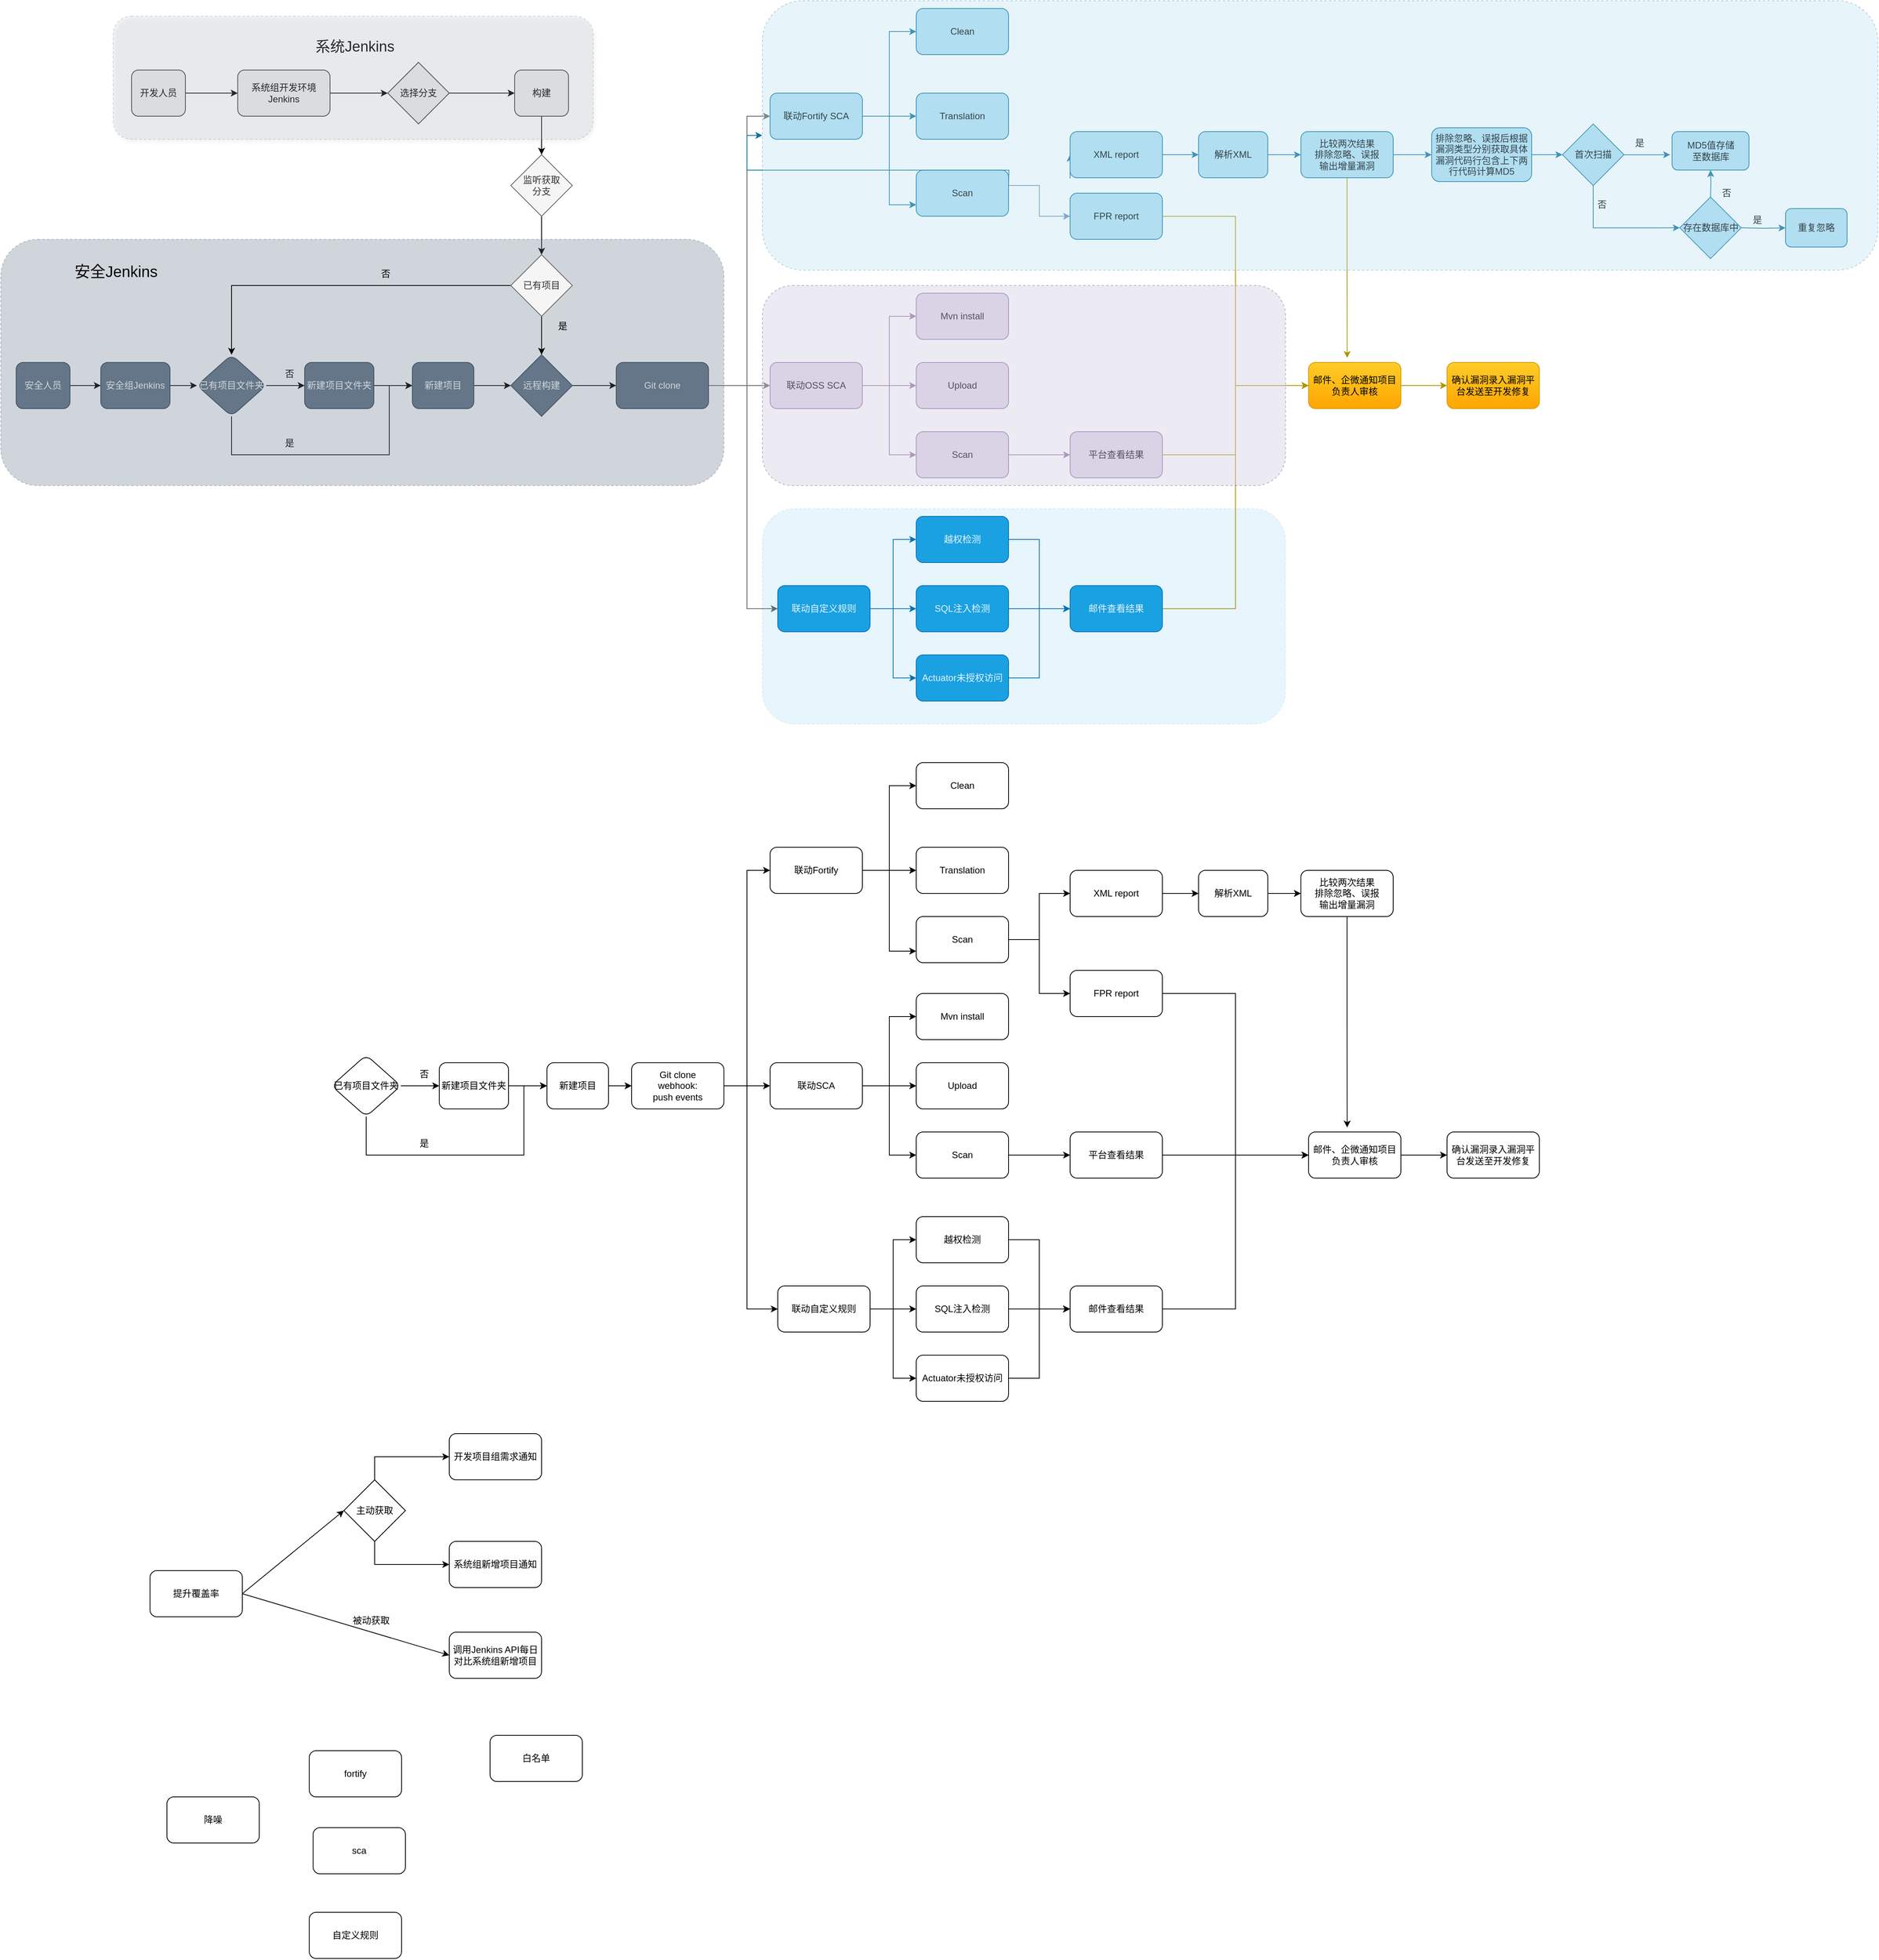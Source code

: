 <mxfile version="22.1.16" type="github">
  <diagram name="第 1 页" id="it9TJO6Uga_pfBJdDB2V">
    <mxGraphModel dx="2629" dy="1999" grid="1" gridSize="10" guides="1" tooltips="1" connect="1" arrows="1" fold="1" page="1" pageScale="1" pageWidth="827" pageHeight="1169" background="none" math="0" shadow="0">
      <root>
        <mxCell id="0" />
        <mxCell id="1" parent="0" />
        <mxCell id="ZVxdiT1ZG7eHf5slKZ1F-64" value="" style="edgeStyle=orthogonalEdgeStyle;rounded=0;orthogonalLoop=1;jettySize=auto;html=1;" parent="1" source="ZVxdiT1ZG7eHf5slKZ1F-1" target="ZVxdiT1ZG7eHf5slKZ1F-63" edge="1">
          <mxGeometry relative="1" as="geometry" />
        </mxCell>
        <mxCell id="ZVxdiT1ZG7eHf5slKZ1F-1" value="新建项目文件夹" style="rounded=1;whiteSpace=wrap;html=1;fillColor=#647687;strokeColor=#314354;fontColor=#ffffff;" parent="1" vertex="1">
          <mxGeometry x="-425" y="340" width="90" height="60" as="geometry" />
        </mxCell>
        <mxCell id="ZVxdiT1ZG7eHf5slKZ1F-41" value="" style="edgeStyle=orthogonalEdgeStyle;rounded=0;orthogonalLoop=1;jettySize=auto;html=1;fillColor=#b1ddf0;strokeColor=#10739e;" parent="1" source="ZVxdiT1ZG7eHf5slKZ1F-2" target="ZVxdiT1ZG7eHf5slKZ1F-14" edge="1">
          <mxGeometry relative="1" as="geometry" />
        </mxCell>
        <mxCell id="ZVxdiT1ZG7eHf5slKZ1F-42" style="edgeStyle=orthogonalEdgeStyle;rounded=0;orthogonalLoop=1;jettySize=auto;html=1;entryX=0;entryY=0.5;entryDx=0;entryDy=0;fillColor=#b1ddf0;strokeColor=#10739e;" parent="1" source="ZVxdiT1ZG7eHf5slKZ1F-2" target="ZVxdiT1ZG7eHf5slKZ1F-13" edge="1">
          <mxGeometry relative="1" as="geometry" />
        </mxCell>
        <mxCell id="ZVxdiT1ZG7eHf5slKZ1F-43" style="edgeStyle=orthogonalEdgeStyle;rounded=0;orthogonalLoop=1;jettySize=auto;html=1;entryX=0;entryY=0.75;entryDx=0;entryDy=0;fillColor=#b1ddf0;strokeColor=#10739e;" parent="1" source="ZVxdiT1ZG7eHf5slKZ1F-2" target="ZVxdiT1ZG7eHf5slKZ1F-15" edge="1">
          <mxGeometry relative="1" as="geometry" />
        </mxCell>
        <mxCell id="ZVxdiT1ZG7eHf5slKZ1F-2" value="联动Fortify SCA" style="whiteSpace=wrap;html=1;rounded=1;fillColor=#b1ddf0;strokeColor=#10739e;" parent="1" vertex="1">
          <mxGeometry x="180" y="-10.0" width="120" height="60" as="geometry" />
        </mxCell>
        <mxCell id="ZVxdiT1ZG7eHf5slKZ1F-38" value="" style="edgeStyle=orthogonalEdgeStyle;rounded=0;orthogonalLoop=1;jettySize=auto;html=1;fillColor=#e1d5e7;strokeColor=#9673a6;" parent="1" source="ZVxdiT1ZG7eHf5slKZ1F-4" target="ZVxdiT1ZG7eHf5slKZ1F-17" edge="1">
          <mxGeometry relative="1" as="geometry" />
        </mxCell>
        <mxCell id="ZVxdiT1ZG7eHf5slKZ1F-44" style="edgeStyle=orthogonalEdgeStyle;rounded=0;orthogonalLoop=1;jettySize=auto;html=1;entryX=0;entryY=0.5;entryDx=0;entryDy=0;fillColor=#e1d5e7;strokeColor=#9673a6;" parent="1" source="ZVxdiT1ZG7eHf5slKZ1F-4" target="ZVxdiT1ZG7eHf5slKZ1F-18" edge="1">
          <mxGeometry relative="1" as="geometry" />
        </mxCell>
        <mxCell id="ZVxdiT1ZG7eHf5slKZ1F-45" style="edgeStyle=orthogonalEdgeStyle;rounded=0;orthogonalLoop=1;jettySize=auto;html=1;entryX=0;entryY=0.5;entryDx=0;entryDy=0;fillColor=#e1d5e7;strokeColor=#9673a6;" parent="1" source="ZVxdiT1ZG7eHf5slKZ1F-4" target="ZVxdiT1ZG7eHf5slKZ1F-25" edge="1">
          <mxGeometry relative="1" as="geometry" />
        </mxCell>
        <mxCell id="ZVxdiT1ZG7eHf5slKZ1F-4" value="联动OSS SCA" style="whiteSpace=wrap;html=1;rounded=1;fillColor=#e1d5e7;strokeColor=#9673a6;" parent="1" vertex="1">
          <mxGeometry x="180" y="340" width="120" height="60" as="geometry" />
        </mxCell>
        <mxCell id="ZVxdiT1ZG7eHf5slKZ1F-47" value="" style="edgeStyle=orthogonalEdgeStyle;rounded=0;orthogonalLoop=1;jettySize=auto;html=1;fillColor=#1ba1e2;strokeColor=#006EAF;" parent="1" source="ZVxdiT1ZG7eHf5slKZ1F-8" target="ZVxdiT1ZG7eHf5slKZ1F-29" edge="1">
          <mxGeometry relative="1" as="geometry" />
        </mxCell>
        <mxCell id="ZVxdiT1ZG7eHf5slKZ1F-49" style="edgeStyle=orthogonalEdgeStyle;rounded=0;orthogonalLoop=1;jettySize=auto;html=1;entryX=0;entryY=0.5;entryDx=0;entryDy=0;fillColor=#1ba1e2;strokeColor=#006EAF;" parent="1" source="ZVxdiT1ZG7eHf5slKZ1F-8" target="ZVxdiT1ZG7eHf5slKZ1F-28" edge="1">
          <mxGeometry relative="1" as="geometry" />
        </mxCell>
        <mxCell id="ZVxdiT1ZG7eHf5slKZ1F-50" style="edgeStyle=orthogonalEdgeStyle;rounded=0;orthogonalLoop=1;jettySize=auto;html=1;entryX=0;entryY=0.5;entryDx=0;entryDy=0;fillColor=#1ba1e2;strokeColor=#006EAF;" parent="1" source="ZVxdiT1ZG7eHf5slKZ1F-8" target="ZVxdiT1ZG7eHf5slKZ1F-30" edge="1">
          <mxGeometry relative="1" as="geometry" />
        </mxCell>
        <mxCell id="ZVxdiT1ZG7eHf5slKZ1F-8" value="联动自定义规则" style="whiteSpace=wrap;html=1;rounded=1;fillColor=#1ba1e2;strokeColor=#006EAF;fontColor=#ffffff;" parent="1" vertex="1">
          <mxGeometry x="190" y="630" width="120" height="60" as="geometry" />
        </mxCell>
        <mxCell id="ZVxdiT1ZG7eHf5slKZ1F-12" value="" style="edgeStyle=orthogonalEdgeStyle;rounded=0;orthogonalLoop=1;jettySize=auto;html=1;fillColor=#e3c800;strokeColor=#B09500;" parent="1" source="ZVxdiT1ZG7eHf5slKZ1F-10" target="ZVxdiT1ZG7eHf5slKZ1F-11" edge="1">
          <mxGeometry relative="1" as="geometry" />
        </mxCell>
        <mxCell id="ZVxdiT1ZG7eHf5slKZ1F-10" value="邮件、企微通知项目负责人审核" style="rounded=1;whiteSpace=wrap;html=1;fillColor=#ffcd28;strokeColor=#d79b00;gradientColor=#ffa500;" parent="1" vertex="1">
          <mxGeometry x="880" y="340" width="120" height="60" as="geometry" />
        </mxCell>
        <mxCell id="ZVxdiT1ZG7eHf5slKZ1F-11" value="确认漏洞录入漏洞平台发送至开发修复" style="whiteSpace=wrap;html=1;rounded=1;fillColor=#ffcd28;strokeColor=#d79b00;gradientColor=#ffa500;" parent="1" vertex="1">
          <mxGeometry x="1060" y="340" width="120" height="60" as="geometry" />
        </mxCell>
        <mxCell id="ZVxdiT1ZG7eHf5slKZ1F-13" value="Clean" style="rounded=1;whiteSpace=wrap;html=1;fillColor=#b1ddf0;strokeColor=#10739e;" parent="1" vertex="1">
          <mxGeometry x="370" y="-120" width="120" height="60" as="geometry" />
        </mxCell>
        <mxCell id="ZVxdiT1ZG7eHf5slKZ1F-14" value="Translation" style="rounded=1;whiteSpace=wrap;html=1;fillColor=#b1ddf0;strokeColor=#10739e;" parent="1" vertex="1">
          <mxGeometry x="370" y="-10.0" width="120" height="60" as="geometry" />
        </mxCell>
        <mxCell id="ZVxdiT1ZG7eHf5slKZ1F-23" style="edgeStyle=orthogonalEdgeStyle;rounded=0;orthogonalLoop=1;jettySize=auto;html=1;entryX=0;entryY=0.5;entryDx=0;entryDy=0;fillColor=#b1ddf0;strokeColor=#10739e;" parent="1" source="ft3CC20hgZHll0JTD6S5-53" target="ZVxdiT1ZG7eHf5slKZ1F-22" edge="1">
          <mxGeometry relative="1" as="geometry">
            <mxPoint x="490" y="110.059" as="sourcePoint" />
            <Array as="points">
              <mxPoint x="530" y="111.06" />
              <mxPoint x="530" y="70.06" />
            </Array>
          </mxGeometry>
        </mxCell>
        <mxCell id="ft3CC20hgZHll0JTD6S5-51" style="edgeStyle=orthogonalEdgeStyle;rounded=0;orthogonalLoop=1;jettySize=auto;html=1;fillColor=#dae8fc;strokeColor=#6c8ebf;" parent="1" source="ZVxdiT1ZG7eHf5slKZ1F-15" target="ZVxdiT1ZG7eHf5slKZ1F-19" edge="1">
          <mxGeometry relative="1" as="geometry">
            <Array as="points">
              <mxPoint x="530" y="110.06" />
              <mxPoint x="530" y="150.06" />
            </Array>
          </mxGeometry>
        </mxCell>
        <mxCell id="ZVxdiT1ZG7eHf5slKZ1F-15" value="Scan" style="rounded=1;whiteSpace=wrap;html=1;fillColor=#b1ddf0;strokeColor=#10739e;" parent="1" vertex="1">
          <mxGeometry x="370" y="90.06" width="120" height="60" as="geometry" />
        </mxCell>
        <mxCell id="ZVxdiT1ZG7eHf5slKZ1F-17" value="Upload" style="rounded=1;whiteSpace=wrap;html=1;fillColor=#e1d5e7;strokeColor=#9673a6;" parent="1" vertex="1">
          <mxGeometry x="370" y="340" width="120" height="60" as="geometry" />
        </mxCell>
        <mxCell id="ZVxdiT1ZG7eHf5slKZ1F-18" value="Mvn install" style="rounded=1;whiteSpace=wrap;html=1;fillColor=#e1d5e7;strokeColor=#9673a6;" parent="1" vertex="1">
          <mxGeometry x="370" y="250" width="120" height="60" as="geometry" />
        </mxCell>
        <mxCell id="ZVxdiT1ZG7eHf5slKZ1F-54" style="edgeStyle=orthogonalEdgeStyle;rounded=0;orthogonalLoop=1;jettySize=auto;html=1;entryX=0;entryY=0.5;entryDx=0;entryDy=0;fillColor=#e3c800;strokeColor=#B09500;" parent="1" source="ZVxdiT1ZG7eHf5slKZ1F-19" target="ZVxdiT1ZG7eHf5slKZ1F-10" edge="1">
          <mxGeometry relative="1" as="geometry" />
        </mxCell>
        <mxCell id="ZVxdiT1ZG7eHf5slKZ1F-19" value="FPR report" style="rounded=1;whiteSpace=wrap;html=1;fillColor=#b1ddf0;strokeColor=#10739e;" parent="1" vertex="1">
          <mxGeometry x="570" y="120.06" width="120" height="60" as="geometry" />
        </mxCell>
        <mxCell id="ZVxdiT1ZG7eHf5slKZ1F-71" value="" style="edgeStyle=orthogonalEdgeStyle;rounded=0;orthogonalLoop=1;jettySize=auto;html=1;fillColor=#b1ddf0;strokeColor=#10739e;" parent="1" source="ZVxdiT1ZG7eHf5slKZ1F-22" target="ZVxdiT1ZG7eHf5slKZ1F-69" edge="1">
          <mxGeometry relative="1" as="geometry" />
        </mxCell>
        <mxCell id="ZVxdiT1ZG7eHf5slKZ1F-22" value="XML report" style="rounded=1;whiteSpace=wrap;html=1;fillColor=#b1ddf0;strokeColor=#10739e;" parent="1" vertex="1">
          <mxGeometry x="570" y="40.06" width="120" height="60" as="geometry" />
        </mxCell>
        <mxCell id="ZVxdiT1ZG7eHf5slKZ1F-37" value="" style="edgeStyle=orthogonalEdgeStyle;rounded=0;orthogonalLoop=1;jettySize=auto;html=1;fillColor=#f5f5f5;gradientColor=#b3b3b3;strokeColor=#666666;" parent="1" source="ZVxdiT1ZG7eHf5slKZ1F-24" target="ZVxdiT1ZG7eHf5slKZ1F-4" edge="1">
          <mxGeometry relative="1" as="geometry" />
        </mxCell>
        <mxCell id="ZVxdiT1ZG7eHf5slKZ1F-39" style="edgeStyle=orthogonalEdgeStyle;rounded=0;orthogonalLoop=1;jettySize=auto;html=1;entryX=0;entryY=0.5;entryDx=0;entryDy=0;fillColor=#f5f5f5;gradientColor=#b3b3b3;strokeColor=#666666;" parent="1" source="ZVxdiT1ZG7eHf5slKZ1F-24" target="ZVxdiT1ZG7eHf5slKZ1F-2" edge="1">
          <mxGeometry relative="1" as="geometry">
            <Array as="points">
              <mxPoint x="150" y="370" />
              <mxPoint x="150" y="20" />
            </Array>
          </mxGeometry>
        </mxCell>
        <mxCell id="ZVxdiT1ZG7eHf5slKZ1F-48" style="edgeStyle=orthogonalEdgeStyle;rounded=0;orthogonalLoop=1;jettySize=auto;html=1;entryX=0;entryY=0.5;entryDx=0;entryDy=0;fillColor=#f5f5f5;gradientColor=#b3b3b3;strokeColor=#666666;" parent="1" source="ZVxdiT1ZG7eHf5slKZ1F-24" target="ZVxdiT1ZG7eHf5slKZ1F-8" edge="1">
          <mxGeometry relative="1" as="geometry">
            <Array as="points">
              <mxPoint x="150" y="370" />
              <mxPoint x="150" y="660" />
            </Array>
          </mxGeometry>
        </mxCell>
        <mxCell id="ZVxdiT1ZG7eHf5slKZ1F-24" value="Git clone" style="rounded=1;whiteSpace=wrap;html=1;fillColor=#647687;strokeColor=#314354;fontColor=#ffffff;" parent="1" vertex="1">
          <mxGeometry x="-20" y="340" width="120" height="60" as="geometry" />
        </mxCell>
        <mxCell id="ZVxdiT1ZG7eHf5slKZ1F-27" value="" style="edgeStyle=orthogonalEdgeStyle;rounded=0;orthogonalLoop=1;jettySize=auto;html=1;fillColor=#e1d5e7;strokeColor=#9673a6;" parent="1" source="ZVxdiT1ZG7eHf5slKZ1F-25" target="ZVxdiT1ZG7eHf5slKZ1F-26" edge="1">
          <mxGeometry relative="1" as="geometry" />
        </mxCell>
        <mxCell id="ZVxdiT1ZG7eHf5slKZ1F-25" value="Scan" style="rounded=1;whiteSpace=wrap;html=1;fillColor=#e1d5e7;strokeColor=#9673a6;" parent="1" vertex="1">
          <mxGeometry x="370" y="430" width="120" height="60" as="geometry" />
        </mxCell>
        <mxCell id="ZVxdiT1ZG7eHf5slKZ1F-52" style="edgeStyle=orthogonalEdgeStyle;rounded=0;orthogonalLoop=1;jettySize=auto;html=1;entryX=0;entryY=0.5;entryDx=0;entryDy=0;fillColor=#e3c800;strokeColor=#B09500;" parent="1" source="ZVxdiT1ZG7eHf5slKZ1F-26" target="ZVxdiT1ZG7eHf5slKZ1F-10" edge="1">
          <mxGeometry relative="1" as="geometry">
            <mxPoint x="810" y="460" as="targetPoint" />
          </mxGeometry>
        </mxCell>
        <mxCell id="ZVxdiT1ZG7eHf5slKZ1F-26" value="平台查看结果" style="whiteSpace=wrap;html=1;rounded=1;fillColor=#e1d5e7;strokeColor=#9673a6;" parent="1" vertex="1">
          <mxGeometry x="570" y="430" width="120" height="60" as="geometry" />
        </mxCell>
        <mxCell id="ZVxdiT1ZG7eHf5slKZ1F-35" style="edgeStyle=orthogonalEdgeStyle;rounded=0;orthogonalLoop=1;jettySize=auto;html=1;entryX=0;entryY=0.5;entryDx=0;entryDy=0;fillColor=#1ba1e2;strokeColor=#006EAF;" parent="1" source="ZVxdiT1ZG7eHf5slKZ1F-28" target="ZVxdiT1ZG7eHf5slKZ1F-31" edge="1">
          <mxGeometry relative="1" as="geometry" />
        </mxCell>
        <mxCell id="ZVxdiT1ZG7eHf5slKZ1F-28" value="越权检测" style="rounded=1;whiteSpace=wrap;html=1;fillColor=#1ba1e2;strokeColor=#006EAF;fontColor=#ffffff;" parent="1" vertex="1">
          <mxGeometry x="370" y="540" width="120" height="60" as="geometry" />
        </mxCell>
        <mxCell id="ZVxdiT1ZG7eHf5slKZ1F-33" value="" style="edgeStyle=orthogonalEdgeStyle;rounded=0;orthogonalLoop=1;jettySize=auto;html=1;fillColor=#1ba1e2;strokeColor=#006EAF;" parent="1" source="ZVxdiT1ZG7eHf5slKZ1F-29" target="ZVxdiT1ZG7eHf5slKZ1F-31" edge="1">
          <mxGeometry relative="1" as="geometry" />
        </mxCell>
        <mxCell id="ZVxdiT1ZG7eHf5slKZ1F-29" value="SQL注入检测" style="rounded=1;whiteSpace=wrap;html=1;fillColor=#1ba1e2;fontColor=#ffffff;strokeColor=#006EAF;" parent="1" vertex="1">
          <mxGeometry x="370" y="630" width="120" height="60" as="geometry" />
        </mxCell>
        <mxCell id="ZVxdiT1ZG7eHf5slKZ1F-34" style="edgeStyle=orthogonalEdgeStyle;rounded=0;orthogonalLoop=1;jettySize=auto;html=1;entryX=0;entryY=0.5;entryDx=0;entryDy=0;fillColor=#1ba1e2;strokeColor=#006EAF;" parent="1" source="ZVxdiT1ZG7eHf5slKZ1F-30" target="ZVxdiT1ZG7eHf5slKZ1F-31" edge="1">
          <mxGeometry relative="1" as="geometry" />
        </mxCell>
        <mxCell id="ZVxdiT1ZG7eHf5slKZ1F-30" value="Actuator未授权访问" style="rounded=1;whiteSpace=wrap;html=1;fillColor=#1ba1e2;fontColor=#ffffff;strokeColor=#006EAF;" parent="1" vertex="1">
          <mxGeometry x="370" y="720" width="120" height="60" as="geometry" />
        </mxCell>
        <mxCell id="ZVxdiT1ZG7eHf5slKZ1F-51" style="edgeStyle=orthogonalEdgeStyle;rounded=0;orthogonalLoop=1;jettySize=auto;html=1;entryX=0;entryY=0.5;entryDx=0;entryDy=0;fillColor=#e3c800;strokeColor=#B09500;" parent="1" source="ZVxdiT1ZG7eHf5slKZ1F-31" target="ZVxdiT1ZG7eHf5slKZ1F-10" edge="1">
          <mxGeometry relative="1" as="geometry" />
        </mxCell>
        <mxCell id="ZVxdiT1ZG7eHf5slKZ1F-31" value="邮件查看结果" style="whiteSpace=wrap;html=1;rounded=1;fillColor=#1ba1e2;fontColor=#ffffff;strokeColor=#006EAF;" parent="1" vertex="1">
          <mxGeometry x="570" y="630" width="120" height="60" as="geometry" />
        </mxCell>
        <mxCell id="ZVxdiT1ZG7eHf5slKZ1F-59" value="" style="edgeStyle=orthogonalEdgeStyle;rounded=0;orthogonalLoop=1;jettySize=auto;html=1;" parent="1" source="ZVxdiT1ZG7eHf5slKZ1F-57" target="ZVxdiT1ZG7eHf5slKZ1F-1" edge="1">
          <mxGeometry relative="1" as="geometry" />
        </mxCell>
        <mxCell id="ZVxdiT1ZG7eHf5slKZ1F-68" style="edgeStyle=orthogonalEdgeStyle;rounded=0;orthogonalLoop=1;jettySize=auto;html=1;entryX=0;entryY=0.5;entryDx=0;entryDy=0;" parent="1" source="ZVxdiT1ZG7eHf5slKZ1F-57" target="ZVxdiT1ZG7eHf5slKZ1F-63" edge="1">
          <mxGeometry relative="1" as="geometry">
            <mxPoint x="-285" y="420" as="targetPoint" />
            <Array as="points">
              <mxPoint x="-520" y="460" />
              <mxPoint x="-315" y="460" />
              <mxPoint x="-315" y="370" />
            </Array>
          </mxGeometry>
        </mxCell>
        <mxCell id="ZVxdiT1ZG7eHf5slKZ1F-57" value="已有项目文件夹" style="rhombus;whiteSpace=wrap;html=1;rounded=1;fillColor=#647687;strokeColor=#314354;fontColor=#ffffff;" parent="1" vertex="1">
          <mxGeometry x="-565" y="330" width="90" height="80" as="geometry" />
        </mxCell>
        <mxCell id="ZVxdiT1ZG7eHf5slKZ1F-61" value="否" style="text;html=1;align=center;verticalAlign=middle;resizable=0;points=[];autosize=1;strokeColor=none;fillColor=none;" parent="1" vertex="1">
          <mxGeometry x="-465" y="340" width="40" height="30" as="geometry" />
        </mxCell>
        <mxCell id="ft3CC20hgZHll0JTD6S5-25" value="" style="edgeStyle=orthogonalEdgeStyle;rounded=0;orthogonalLoop=1;jettySize=auto;html=1;" parent="1" source="ZVxdiT1ZG7eHf5slKZ1F-63" target="ft3CC20hgZHll0JTD6S5-24" edge="1">
          <mxGeometry relative="1" as="geometry" />
        </mxCell>
        <mxCell id="ZVxdiT1ZG7eHf5slKZ1F-63" value="新建项目" style="whiteSpace=wrap;html=1;rounded=1;fillColor=#647687;strokeColor=#314354;fontColor=#ffffff;" parent="1" vertex="1">
          <mxGeometry x="-285" y="340" width="80" height="60" as="geometry" />
        </mxCell>
        <mxCell id="ZVxdiT1ZG7eHf5slKZ1F-67" value="是" style="text;html=1;align=center;verticalAlign=middle;resizable=0;points=[];autosize=1;strokeColor=none;fillColor=none;" parent="1" vertex="1">
          <mxGeometry x="-465" y="430" width="40" height="30" as="geometry" />
        </mxCell>
        <mxCell id="ZVxdiT1ZG7eHf5slKZ1F-72" value="" style="edgeStyle=orthogonalEdgeStyle;rounded=0;orthogonalLoop=1;jettySize=auto;html=1;fillColor=#b1ddf0;strokeColor=#10739e;" parent="1" source="ZVxdiT1ZG7eHf5slKZ1F-69" target="ZVxdiT1ZG7eHf5slKZ1F-70" edge="1">
          <mxGeometry relative="1" as="geometry" />
        </mxCell>
        <mxCell id="ZVxdiT1ZG7eHf5slKZ1F-69" value="解析XML" style="rounded=1;whiteSpace=wrap;html=1;fillColor=#b1ddf0;strokeColor=#10739e;" parent="1" vertex="1">
          <mxGeometry x="737" y="40.06" width="90" height="60" as="geometry" />
        </mxCell>
        <mxCell id="ZVxdiT1ZG7eHf5slKZ1F-73" style="edgeStyle=orthogonalEdgeStyle;rounded=0;orthogonalLoop=1;jettySize=auto;html=1;entryX=0.418;entryY=-0.097;entryDx=0;entryDy=0;entryPerimeter=0;fillColor=#e3c800;strokeColor=#B09500;" parent="1" source="ZVxdiT1ZG7eHf5slKZ1F-70" target="ZVxdiT1ZG7eHf5slKZ1F-10" edge="1">
          <mxGeometry relative="1" as="geometry" />
        </mxCell>
        <mxCell id="ft3CC20hgZHll0JTD6S5-69" value="" style="edgeStyle=orthogonalEdgeStyle;rounded=0;orthogonalLoop=1;jettySize=auto;html=1;fillColor=#b1ddf0;strokeColor=#10739e;" parent="1" source="ZVxdiT1ZG7eHf5slKZ1F-70" target="ft3CC20hgZHll0JTD6S5-50" edge="1">
          <mxGeometry relative="1" as="geometry" />
        </mxCell>
        <mxCell id="ZVxdiT1ZG7eHf5slKZ1F-70" value="比较两次结果&lt;br&gt;排除忽略、误报&lt;br&gt;输出增量漏洞" style="rounded=1;whiteSpace=wrap;html=1;fillColor=#b1ddf0;strokeColor=#10739e;" parent="1" vertex="1">
          <mxGeometry x="870" y="40.06" width="120" height="60" as="geometry" />
        </mxCell>
        <mxCell id="ZVxdiT1ZG7eHf5slKZ1F-129" value="" style="edgeStyle=orthogonalEdgeStyle;rounded=0;orthogonalLoop=1;jettySize=auto;html=1;" parent="1" source="ZVxdiT1ZG7eHf5slKZ1F-130" target="ZVxdiT1ZG7eHf5slKZ1F-178" edge="1">
          <mxGeometry relative="1" as="geometry" />
        </mxCell>
        <mxCell id="ZVxdiT1ZG7eHf5slKZ1F-130" value="新建项目文件夹" style="rounded=1;whiteSpace=wrap;html=1;" parent="1" vertex="1">
          <mxGeometry x="-250" y="1250" width="90" height="60" as="geometry" />
        </mxCell>
        <mxCell id="ZVxdiT1ZG7eHf5slKZ1F-131" value="" style="edgeStyle=orthogonalEdgeStyle;rounded=0;orthogonalLoop=1;jettySize=auto;html=1;" parent="1" source="ZVxdiT1ZG7eHf5slKZ1F-134" target="ZVxdiT1ZG7eHf5slKZ1F-147" edge="1">
          <mxGeometry relative="1" as="geometry" />
        </mxCell>
        <mxCell id="ZVxdiT1ZG7eHf5slKZ1F-132" style="edgeStyle=orthogonalEdgeStyle;rounded=0;orthogonalLoop=1;jettySize=auto;html=1;entryX=0;entryY=0.5;entryDx=0;entryDy=0;" parent="1" source="ZVxdiT1ZG7eHf5slKZ1F-134" target="ZVxdiT1ZG7eHf5slKZ1F-146" edge="1">
          <mxGeometry relative="1" as="geometry" />
        </mxCell>
        <mxCell id="ZVxdiT1ZG7eHf5slKZ1F-133" style="edgeStyle=orthogonalEdgeStyle;rounded=0;orthogonalLoop=1;jettySize=auto;html=1;entryX=0;entryY=0.75;entryDx=0;entryDy=0;" parent="1" source="ZVxdiT1ZG7eHf5slKZ1F-134" target="ZVxdiT1ZG7eHf5slKZ1F-150" edge="1">
          <mxGeometry relative="1" as="geometry" />
        </mxCell>
        <mxCell id="ZVxdiT1ZG7eHf5slKZ1F-134" value="联动Fortify" style="whiteSpace=wrap;html=1;rounded=1;" parent="1" vertex="1">
          <mxGeometry x="180" y="970" width="120" height="60" as="geometry" />
        </mxCell>
        <mxCell id="ZVxdiT1ZG7eHf5slKZ1F-135" value="" style="edgeStyle=orthogonalEdgeStyle;rounded=0;orthogonalLoop=1;jettySize=auto;html=1;" parent="1" source="ZVxdiT1ZG7eHf5slKZ1F-138" target="ZVxdiT1ZG7eHf5slKZ1F-151" edge="1">
          <mxGeometry relative="1" as="geometry" />
        </mxCell>
        <mxCell id="ZVxdiT1ZG7eHf5slKZ1F-136" style="edgeStyle=orthogonalEdgeStyle;rounded=0;orthogonalLoop=1;jettySize=auto;html=1;entryX=0;entryY=0.5;entryDx=0;entryDy=0;" parent="1" source="ZVxdiT1ZG7eHf5slKZ1F-138" target="ZVxdiT1ZG7eHf5slKZ1F-152" edge="1">
          <mxGeometry relative="1" as="geometry" />
        </mxCell>
        <mxCell id="ZVxdiT1ZG7eHf5slKZ1F-137" style="edgeStyle=orthogonalEdgeStyle;rounded=0;orthogonalLoop=1;jettySize=auto;html=1;entryX=0;entryY=0.5;entryDx=0;entryDy=0;" parent="1" source="ZVxdiT1ZG7eHf5slKZ1F-138" target="ZVxdiT1ZG7eHf5slKZ1F-162" edge="1">
          <mxGeometry relative="1" as="geometry" />
        </mxCell>
        <mxCell id="ZVxdiT1ZG7eHf5slKZ1F-138" value="联动SCA" style="whiteSpace=wrap;html=1;rounded=1;" parent="1" vertex="1">
          <mxGeometry x="180" y="1250" width="120" height="60" as="geometry" />
        </mxCell>
        <mxCell id="ZVxdiT1ZG7eHf5slKZ1F-139" value="" style="edgeStyle=orthogonalEdgeStyle;rounded=0;orthogonalLoop=1;jettySize=auto;html=1;" parent="1" source="ZVxdiT1ZG7eHf5slKZ1F-142" target="ZVxdiT1ZG7eHf5slKZ1F-168" edge="1">
          <mxGeometry relative="1" as="geometry" />
        </mxCell>
        <mxCell id="ZVxdiT1ZG7eHf5slKZ1F-140" style="edgeStyle=orthogonalEdgeStyle;rounded=0;orthogonalLoop=1;jettySize=auto;html=1;entryX=0;entryY=0.5;entryDx=0;entryDy=0;" parent="1" source="ZVxdiT1ZG7eHf5slKZ1F-142" target="ZVxdiT1ZG7eHf5slKZ1F-166" edge="1">
          <mxGeometry relative="1" as="geometry" />
        </mxCell>
        <mxCell id="ZVxdiT1ZG7eHf5slKZ1F-141" style="edgeStyle=orthogonalEdgeStyle;rounded=0;orthogonalLoop=1;jettySize=auto;html=1;entryX=0;entryY=0.5;entryDx=0;entryDy=0;" parent="1" source="ZVxdiT1ZG7eHf5slKZ1F-142" target="ZVxdiT1ZG7eHf5slKZ1F-170" edge="1">
          <mxGeometry relative="1" as="geometry" />
        </mxCell>
        <mxCell id="ZVxdiT1ZG7eHf5slKZ1F-142" value="联动自定义规则" style="whiteSpace=wrap;html=1;rounded=1;" parent="1" vertex="1">
          <mxGeometry x="190" y="1540" width="120" height="60" as="geometry" />
        </mxCell>
        <mxCell id="ZVxdiT1ZG7eHf5slKZ1F-143" value="" style="edgeStyle=orthogonalEdgeStyle;rounded=0;orthogonalLoop=1;jettySize=auto;html=1;" parent="1" source="ZVxdiT1ZG7eHf5slKZ1F-144" target="ZVxdiT1ZG7eHf5slKZ1F-145" edge="1">
          <mxGeometry relative="1" as="geometry" />
        </mxCell>
        <mxCell id="ZVxdiT1ZG7eHf5slKZ1F-144" value="邮件、企微通知项目负责人审核" style="rounded=1;whiteSpace=wrap;html=1;" parent="1" vertex="1">
          <mxGeometry x="880" y="1340" width="120" height="60" as="geometry" />
        </mxCell>
        <mxCell id="ZVxdiT1ZG7eHf5slKZ1F-145" value="确认漏洞录入漏洞平台发送至开发修复" style="whiteSpace=wrap;html=1;rounded=1;" parent="1" vertex="1">
          <mxGeometry x="1060" y="1340" width="120" height="60" as="geometry" />
        </mxCell>
        <mxCell id="ZVxdiT1ZG7eHf5slKZ1F-146" value="Clean" style="rounded=1;whiteSpace=wrap;html=1;" parent="1" vertex="1">
          <mxGeometry x="370" y="860" width="120" height="60" as="geometry" />
        </mxCell>
        <mxCell id="ZVxdiT1ZG7eHf5slKZ1F-147" value="Translation" style="rounded=1;whiteSpace=wrap;html=1;" parent="1" vertex="1">
          <mxGeometry x="370" y="970" width="120" height="60" as="geometry" />
        </mxCell>
        <mxCell id="ZVxdiT1ZG7eHf5slKZ1F-148" value="" style="edgeStyle=orthogonalEdgeStyle;rounded=0;orthogonalLoop=1;jettySize=auto;html=1;" parent="1" source="ZVxdiT1ZG7eHf5slKZ1F-150" target="ZVxdiT1ZG7eHf5slKZ1F-154" edge="1">
          <mxGeometry relative="1" as="geometry">
            <Array as="points">
              <mxPoint x="530" y="1090" />
              <mxPoint x="530" y="1160" />
            </Array>
          </mxGeometry>
        </mxCell>
        <mxCell id="ZVxdiT1ZG7eHf5slKZ1F-149" style="edgeStyle=orthogonalEdgeStyle;rounded=0;orthogonalLoop=1;jettySize=auto;html=1;entryX=0;entryY=0.5;entryDx=0;entryDy=0;" parent="1" source="ZVxdiT1ZG7eHf5slKZ1F-150" target="ZVxdiT1ZG7eHf5slKZ1F-156" edge="1">
          <mxGeometry relative="1" as="geometry" />
        </mxCell>
        <mxCell id="ZVxdiT1ZG7eHf5slKZ1F-150" value="Scan" style="rounded=1;whiteSpace=wrap;html=1;" parent="1" vertex="1">
          <mxGeometry x="370" y="1060" width="120" height="60" as="geometry" />
        </mxCell>
        <mxCell id="ZVxdiT1ZG7eHf5slKZ1F-151" value="Upload" style="rounded=1;whiteSpace=wrap;html=1;" parent="1" vertex="1">
          <mxGeometry x="370" y="1250" width="120" height="60" as="geometry" />
        </mxCell>
        <mxCell id="ZVxdiT1ZG7eHf5slKZ1F-152" value="Mvn install" style="rounded=1;whiteSpace=wrap;html=1;" parent="1" vertex="1">
          <mxGeometry x="370" y="1160" width="120" height="60" as="geometry" />
        </mxCell>
        <mxCell id="ZVxdiT1ZG7eHf5slKZ1F-153" style="edgeStyle=orthogonalEdgeStyle;rounded=0;orthogonalLoop=1;jettySize=auto;html=1;entryX=0;entryY=0.5;entryDx=0;entryDy=0;" parent="1" source="ZVxdiT1ZG7eHf5slKZ1F-154" target="ZVxdiT1ZG7eHf5slKZ1F-144" edge="1">
          <mxGeometry relative="1" as="geometry" />
        </mxCell>
        <mxCell id="ZVxdiT1ZG7eHf5slKZ1F-154" value="FPR report" style="rounded=1;whiteSpace=wrap;html=1;" parent="1" vertex="1">
          <mxGeometry x="570" y="1130" width="120" height="60" as="geometry" />
        </mxCell>
        <mxCell id="ZVxdiT1ZG7eHf5slKZ1F-155" value="" style="edgeStyle=orthogonalEdgeStyle;rounded=0;orthogonalLoop=1;jettySize=auto;html=1;" parent="1" source="ZVxdiT1ZG7eHf5slKZ1F-156" target="ZVxdiT1ZG7eHf5slKZ1F-181" edge="1">
          <mxGeometry relative="1" as="geometry" />
        </mxCell>
        <mxCell id="ZVxdiT1ZG7eHf5slKZ1F-156" value="XML report" style="rounded=1;whiteSpace=wrap;html=1;" parent="1" vertex="1">
          <mxGeometry x="570" y="1000" width="120" height="60" as="geometry" />
        </mxCell>
        <mxCell id="ZVxdiT1ZG7eHf5slKZ1F-157" value="" style="edgeStyle=orthogonalEdgeStyle;rounded=0;orthogonalLoop=1;jettySize=auto;html=1;" parent="1" source="ZVxdiT1ZG7eHf5slKZ1F-160" target="ZVxdiT1ZG7eHf5slKZ1F-138" edge="1">
          <mxGeometry relative="1" as="geometry" />
        </mxCell>
        <mxCell id="ZVxdiT1ZG7eHf5slKZ1F-158" style="edgeStyle=orthogonalEdgeStyle;rounded=0;orthogonalLoop=1;jettySize=auto;html=1;entryX=0;entryY=0.5;entryDx=0;entryDy=0;" parent="1" source="ZVxdiT1ZG7eHf5slKZ1F-160" target="ZVxdiT1ZG7eHf5slKZ1F-134" edge="1">
          <mxGeometry relative="1" as="geometry" />
        </mxCell>
        <mxCell id="ZVxdiT1ZG7eHf5slKZ1F-159" style="edgeStyle=orthogonalEdgeStyle;rounded=0;orthogonalLoop=1;jettySize=auto;html=1;entryX=0;entryY=0.5;entryDx=0;entryDy=0;" parent="1" source="ZVxdiT1ZG7eHf5slKZ1F-160" target="ZVxdiT1ZG7eHf5slKZ1F-142" edge="1">
          <mxGeometry relative="1" as="geometry">
            <Array as="points">
              <mxPoint x="150" y="1280" />
              <mxPoint x="150" y="1570" />
            </Array>
          </mxGeometry>
        </mxCell>
        <mxCell id="ZVxdiT1ZG7eHf5slKZ1F-160" value="Git clone&lt;br&gt;webhook:&lt;br&gt;push events" style="rounded=1;whiteSpace=wrap;html=1;" parent="1" vertex="1">
          <mxGeometry y="1250" width="120" height="60" as="geometry" />
        </mxCell>
        <mxCell id="ZVxdiT1ZG7eHf5slKZ1F-161" value="" style="edgeStyle=orthogonalEdgeStyle;rounded=0;orthogonalLoop=1;jettySize=auto;html=1;" parent="1" source="ZVxdiT1ZG7eHf5slKZ1F-162" target="ZVxdiT1ZG7eHf5slKZ1F-164" edge="1">
          <mxGeometry relative="1" as="geometry" />
        </mxCell>
        <mxCell id="ZVxdiT1ZG7eHf5slKZ1F-162" value="Scan" style="rounded=1;whiteSpace=wrap;html=1;" parent="1" vertex="1">
          <mxGeometry x="370" y="1340" width="120" height="60" as="geometry" />
        </mxCell>
        <mxCell id="ZVxdiT1ZG7eHf5slKZ1F-163" style="edgeStyle=orthogonalEdgeStyle;rounded=0;orthogonalLoop=1;jettySize=auto;html=1;entryX=0;entryY=0.5;entryDx=0;entryDy=0;" parent="1" source="ZVxdiT1ZG7eHf5slKZ1F-164" target="ZVxdiT1ZG7eHf5slKZ1F-144" edge="1">
          <mxGeometry relative="1" as="geometry">
            <mxPoint x="810" y="1370" as="targetPoint" />
          </mxGeometry>
        </mxCell>
        <mxCell id="ZVxdiT1ZG7eHf5slKZ1F-164" value="平台查看结果" style="whiteSpace=wrap;html=1;rounded=1;" parent="1" vertex="1">
          <mxGeometry x="570" y="1340" width="120" height="60" as="geometry" />
        </mxCell>
        <mxCell id="ZVxdiT1ZG7eHf5slKZ1F-165" style="edgeStyle=orthogonalEdgeStyle;rounded=0;orthogonalLoop=1;jettySize=auto;html=1;entryX=0;entryY=0.5;entryDx=0;entryDy=0;" parent="1" source="ZVxdiT1ZG7eHf5slKZ1F-166" target="ZVxdiT1ZG7eHf5slKZ1F-172" edge="1">
          <mxGeometry relative="1" as="geometry" />
        </mxCell>
        <mxCell id="ZVxdiT1ZG7eHf5slKZ1F-166" value="越权检测" style="rounded=1;whiteSpace=wrap;html=1;" parent="1" vertex="1">
          <mxGeometry x="370" y="1450" width="120" height="60" as="geometry" />
        </mxCell>
        <mxCell id="ZVxdiT1ZG7eHf5slKZ1F-167" value="" style="edgeStyle=orthogonalEdgeStyle;rounded=0;orthogonalLoop=1;jettySize=auto;html=1;" parent="1" source="ZVxdiT1ZG7eHf5slKZ1F-168" target="ZVxdiT1ZG7eHf5slKZ1F-172" edge="1">
          <mxGeometry relative="1" as="geometry" />
        </mxCell>
        <mxCell id="ZVxdiT1ZG7eHf5slKZ1F-168" value="SQL注入检测" style="rounded=1;whiteSpace=wrap;html=1;" parent="1" vertex="1">
          <mxGeometry x="370" y="1540" width="120" height="60" as="geometry" />
        </mxCell>
        <mxCell id="ZVxdiT1ZG7eHf5slKZ1F-169" style="edgeStyle=orthogonalEdgeStyle;rounded=0;orthogonalLoop=1;jettySize=auto;html=1;entryX=0;entryY=0.5;entryDx=0;entryDy=0;" parent="1" source="ZVxdiT1ZG7eHf5slKZ1F-170" target="ZVxdiT1ZG7eHf5slKZ1F-172" edge="1">
          <mxGeometry relative="1" as="geometry" />
        </mxCell>
        <mxCell id="ZVxdiT1ZG7eHf5slKZ1F-170" value="Actuator未授权访问" style="rounded=1;whiteSpace=wrap;html=1;" parent="1" vertex="1">
          <mxGeometry x="370" y="1630" width="120" height="60" as="geometry" />
        </mxCell>
        <mxCell id="ZVxdiT1ZG7eHf5slKZ1F-171" style="edgeStyle=orthogonalEdgeStyle;rounded=0;orthogonalLoop=1;jettySize=auto;html=1;entryX=0;entryY=0.5;entryDx=0;entryDy=0;" parent="1" source="ZVxdiT1ZG7eHf5slKZ1F-172" target="ZVxdiT1ZG7eHf5slKZ1F-144" edge="1">
          <mxGeometry relative="1" as="geometry" />
        </mxCell>
        <mxCell id="ZVxdiT1ZG7eHf5slKZ1F-172" value="邮件查看结果" style="whiteSpace=wrap;html=1;rounded=1;" parent="1" vertex="1">
          <mxGeometry x="570" y="1540" width="120" height="60" as="geometry" />
        </mxCell>
        <mxCell id="ZVxdiT1ZG7eHf5slKZ1F-173" value="" style="edgeStyle=orthogonalEdgeStyle;rounded=0;orthogonalLoop=1;jettySize=auto;html=1;" parent="1" source="ZVxdiT1ZG7eHf5slKZ1F-175" target="ZVxdiT1ZG7eHf5slKZ1F-130" edge="1">
          <mxGeometry relative="1" as="geometry" />
        </mxCell>
        <mxCell id="ZVxdiT1ZG7eHf5slKZ1F-174" style="edgeStyle=orthogonalEdgeStyle;rounded=0;orthogonalLoop=1;jettySize=auto;html=1;entryX=0;entryY=0.5;entryDx=0;entryDy=0;" parent="1" source="ZVxdiT1ZG7eHf5slKZ1F-175" target="ZVxdiT1ZG7eHf5slKZ1F-178" edge="1">
          <mxGeometry relative="1" as="geometry">
            <mxPoint x="-110" y="1330" as="targetPoint" />
            <Array as="points">
              <mxPoint x="-345" y="1370" />
              <mxPoint x="-140" y="1370" />
              <mxPoint x="-140" y="1280" />
            </Array>
          </mxGeometry>
        </mxCell>
        <mxCell id="ZVxdiT1ZG7eHf5slKZ1F-175" value="已有项目文件夹" style="rhombus;whiteSpace=wrap;html=1;rounded=1;" parent="1" vertex="1">
          <mxGeometry x="-390" y="1240" width="90" height="80" as="geometry" />
        </mxCell>
        <mxCell id="ZVxdiT1ZG7eHf5slKZ1F-176" value="否" style="text;html=1;align=center;verticalAlign=middle;resizable=0;points=[];autosize=1;strokeColor=none;fillColor=none;" parent="1" vertex="1">
          <mxGeometry x="-290" y="1250" width="40" height="30" as="geometry" />
        </mxCell>
        <mxCell id="ZVxdiT1ZG7eHf5slKZ1F-177" value="" style="edgeStyle=orthogonalEdgeStyle;rounded=0;orthogonalLoop=1;jettySize=auto;html=1;" parent="1" source="ZVxdiT1ZG7eHf5slKZ1F-178" target="ZVxdiT1ZG7eHf5slKZ1F-160" edge="1">
          <mxGeometry relative="1" as="geometry" />
        </mxCell>
        <mxCell id="ZVxdiT1ZG7eHf5slKZ1F-178" value="新建项目" style="whiteSpace=wrap;html=1;rounded=1;" parent="1" vertex="1">
          <mxGeometry x="-110" y="1250" width="80" height="60" as="geometry" />
        </mxCell>
        <mxCell id="ZVxdiT1ZG7eHf5slKZ1F-179" value="是" style="text;html=1;align=center;verticalAlign=middle;resizable=0;points=[];autosize=1;strokeColor=none;fillColor=none;" parent="1" vertex="1">
          <mxGeometry x="-290" y="1340" width="40" height="30" as="geometry" />
        </mxCell>
        <mxCell id="ZVxdiT1ZG7eHf5slKZ1F-180" value="" style="edgeStyle=orthogonalEdgeStyle;rounded=0;orthogonalLoop=1;jettySize=auto;html=1;" parent="1" source="ZVxdiT1ZG7eHf5slKZ1F-181" target="ZVxdiT1ZG7eHf5slKZ1F-183" edge="1">
          <mxGeometry relative="1" as="geometry" />
        </mxCell>
        <mxCell id="ZVxdiT1ZG7eHf5slKZ1F-181" value="解析XML" style="rounded=1;whiteSpace=wrap;html=1;" parent="1" vertex="1">
          <mxGeometry x="737" y="1000" width="90" height="60" as="geometry" />
        </mxCell>
        <mxCell id="ZVxdiT1ZG7eHf5slKZ1F-182" style="edgeStyle=orthogonalEdgeStyle;rounded=0;orthogonalLoop=1;jettySize=auto;html=1;entryX=0.418;entryY=-0.097;entryDx=0;entryDy=0;entryPerimeter=0;" parent="1" source="ZVxdiT1ZG7eHf5slKZ1F-183" target="ZVxdiT1ZG7eHf5slKZ1F-144" edge="1">
          <mxGeometry relative="1" as="geometry" />
        </mxCell>
        <mxCell id="ZVxdiT1ZG7eHf5slKZ1F-183" value="比较两次结果&lt;br&gt;排除忽略、误报&lt;br&gt;输出增量漏洞" style="rounded=1;whiteSpace=wrap;html=1;" parent="1" vertex="1">
          <mxGeometry x="870" y="1000" width="120" height="60" as="geometry" />
        </mxCell>
        <mxCell id="ft3CC20hgZHll0JTD6S5-16" value="" style="edgeStyle=orthogonalEdgeStyle;rounded=0;orthogonalLoop=1;jettySize=auto;html=1;" parent="1" source="ft3CC20hgZHll0JTD6S5-1" target="ZVxdiT1ZG7eHf5slKZ1F-57" edge="1">
          <mxGeometry relative="1" as="geometry" />
        </mxCell>
        <mxCell id="ft3CC20hgZHll0JTD6S5-1" value="安全组Jenkins" style="rounded=1;whiteSpace=wrap;html=1;fillColor=#647687;strokeColor=#314354;fontColor=#ffffff;" parent="1" vertex="1">
          <mxGeometry x="-690" y="340" width="90" height="60" as="geometry" />
        </mxCell>
        <mxCell id="ft3CC20hgZHll0JTD6S5-9" value="" style="edgeStyle=orthogonalEdgeStyle;rounded=0;orthogonalLoop=1;jettySize=auto;html=1;" parent="1" source="ft3CC20hgZHll0JTD6S5-2" target="ft3CC20hgZHll0JTD6S5-6" edge="1">
          <mxGeometry relative="1" as="geometry" />
        </mxCell>
        <mxCell id="ft3CC20hgZHll0JTD6S5-2" value="系统组开发环境Jenkins" style="rounded=1;whiteSpace=wrap;html=1;fillColor=#eeeeee;strokeColor=#36393d;" parent="1" vertex="1">
          <mxGeometry x="-512" y="-40" width="120" height="60" as="geometry" />
        </mxCell>
        <mxCell id="ft3CC20hgZHll0JTD6S5-8" value="" style="edgeStyle=orthogonalEdgeStyle;rounded=0;orthogonalLoop=1;jettySize=auto;html=1;" parent="1" source="ft3CC20hgZHll0JTD6S5-3" target="ft3CC20hgZHll0JTD6S5-2" edge="1">
          <mxGeometry relative="1" as="geometry" />
        </mxCell>
        <mxCell id="ft3CC20hgZHll0JTD6S5-3" value="开发人员" style="rounded=1;whiteSpace=wrap;html=1;fillColor=#eeeeee;strokeColor=#36393d;" parent="1" vertex="1">
          <mxGeometry x="-650" y="-40" width="70" height="60" as="geometry" />
        </mxCell>
        <mxCell id="ft3CC20hgZHll0JTD6S5-10" value="" style="edgeStyle=orthogonalEdgeStyle;rounded=0;orthogonalLoop=1;jettySize=auto;html=1;" parent="1" source="ft3CC20hgZHll0JTD6S5-6" target="ft3CC20hgZHll0JTD6S5-7" edge="1">
          <mxGeometry relative="1" as="geometry" />
        </mxCell>
        <mxCell id="ft3CC20hgZHll0JTD6S5-6" value="选择分支" style="rhombus;whiteSpace=wrap;html=1;fillColor=#eeeeee;strokeColor=#36393d;" parent="1" vertex="1">
          <mxGeometry x="-317" y="-50" width="80" height="80" as="geometry" />
        </mxCell>
        <mxCell id="ft3CC20hgZHll0JTD6S5-30" value="" style="edgeStyle=orthogonalEdgeStyle;rounded=0;orthogonalLoop=1;jettySize=auto;html=1;" parent="1" source="ft3CC20hgZHll0JTD6S5-7" target="ft3CC20hgZHll0JTD6S5-29" edge="1">
          <mxGeometry relative="1" as="geometry" />
        </mxCell>
        <mxCell id="ft3CC20hgZHll0JTD6S5-7" value="构建" style="rounded=1;whiteSpace=wrap;html=1;fillColor=#eeeeee;strokeColor=#36393d;" parent="1" vertex="1">
          <mxGeometry x="-152" y="-40" width="70" height="60" as="geometry" />
        </mxCell>
        <mxCell id="ft3CC20hgZHll0JTD6S5-15" value="" style="edgeStyle=orthogonalEdgeStyle;rounded=0;orthogonalLoop=1;jettySize=auto;html=1;" parent="1" source="ft3CC20hgZHll0JTD6S5-14" target="ft3CC20hgZHll0JTD6S5-1" edge="1">
          <mxGeometry relative="1" as="geometry" />
        </mxCell>
        <mxCell id="ft3CC20hgZHll0JTD6S5-14" value="安全人员" style="rounded=1;whiteSpace=wrap;html=1;fillColor=#647687;strokeColor=#314354;fontColor=#ffffff;" parent="1" vertex="1">
          <mxGeometry x="-800" y="340" width="70" height="60" as="geometry" />
        </mxCell>
        <mxCell id="ft3CC20hgZHll0JTD6S5-26" value="" style="edgeStyle=orthogonalEdgeStyle;rounded=0;orthogonalLoop=1;jettySize=auto;html=1;" parent="1" source="ft3CC20hgZHll0JTD6S5-24" target="ZVxdiT1ZG7eHf5slKZ1F-24" edge="1">
          <mxGeometry relative="1" as="geometry" />
        </mxCell>
        <mxCell id="ft3CC20hgZHll0JTD6S5-24" value="远程构建" style="rhombus;whiteSpace=wrap;html=1;fillColor=#647687;strokeColor=#314354;fontColor=#ffffff;" parent="1" vertex="1">
          <mxGeometry x="-157" y="330" width="80" height="80" as="geometry" />
        </mxCell>
        <mxCell id="ft3CC20hgZHll0JTD6S5-40" value="" style="edgeStyle=orthogonalEdgeStyle;rounded=0;orthogonalLoop=1;jettySize=auto;html=1;" parent="1" source="ft3CC20hgZHll0JTD6S5-29" target="ft3CC20hgZHll0JTD6S5-36" edge="1">
          <mxGeometry relative="1" as="geometry" />
        </mxCell>
        <mxCell id="ft3CC20hgZHll0JTD6S5-29" value="监听获取&lt;br&gt;分支" style="rhombus;whiteSpace=wrap;html=1;fillColor=#f5f5f5;strokeColor=#666666;fontColor=#333333;" parent="1" vertex="1">
          <mxGeometry x="-157" y="70" width="80" height="80" as="geometry" />
        </mxCell>
        <mxCell id="ft3CC20hgZHll0JTD6S5-33" value="系统Jenkins" style="text;html=1;align=center;verticalAlign=middle;resizable=0;points=[];autosize=1;strokeColor=none;fillColor=none;fontSize=19;" parent="1" vertex="1">
          <mxGeometry x="-425" y="-90" width="130" height="40" as="geometry" />
        </mxCell>
        <mxCell id="ft3CC20hgZHll0JTD6S5-34" value="" style="rounded=1;whiteSpace=wrap;html=1;dashed=1;fillColor=#bac8d3;shadow=1;opacity=20;strokeColor=#23445d;fontSize=14;" parent="1" vertex="1">
          <mxGeometry x="-674" y="-110" width="624" height="160" as="geometry" />
        </mxCell>
        <mxCell id="ft3CC20hgZHll0JTD6S5-35" value="" style="rounded=1;whiteSpace=wrap;html=1;fillColor=#647687;opacity=30;fontColor=#ffffff;strokeColor=#314354;dashed=1;" parent="1" vertex="1">
          <mxGeometry x="-820" y="180" width="940" height="320" as="geometry" />
        </mxCell>
        <mxCell id="ft3CC20hgZHll0JTD6S5-41" value="" style="edgeStyle=orthogonalEdgeStyle;rounded=0;orthogonalLoop=1;jettySize=auto;html=1;" parent="1" source="ft3CC20hgZHll0JTD6S5-36" target="ft3CC20hgZHll0JTD6S5-24" edge="1">
          <mxGeometry relative="1" as="geometry" />
        </mxCell>
        <mxCell id="ft3CC20hgZHll0JTD6S5-44" style="edgeStyle=orthogonalEdgeStyle;rounded=0;orthogonalLoop=1;jettySize=auto;html=1;entryX=0.5;entryY=0;entryDx=0;entryDy=0;" parent="1" source="ft3CC20hgZHll0JTD6S5-36" target="ZVxdiT1ZG7eHf5slKZ1F-57" edge="1">
          <mxGeometry relative="1" as="geometry" />
        </mxCell>
        <mxCell id="ft3CC20hgZHll0JTD6S5-36" value="已有项目" style="rhombus;whiteSpace=wrap;html=1;fillColor=#f5f5f5;strokeColor=#666666;fontColor=#333333;" parent="1" vertex="1">
          <mxGeometry x="-157" y="200" width="80" height="80" as="geometry" />
        </mxCell>
        <mxCell id="ft3CC20hgZHll0JTD6S5-42" value="是" style="text;html=1;align=center;verticalAlign=middle;resizable=0;points=[];autosize=1;strokeColor=none;fillColor=none;" parent="1" vertex="1">
          <mxGeometry x="-110" y="278" width="40" height="30" as="geometry" />
        </mxCell>
        <mxCell id="ft3CC20hgZHll0JTD6S5-45" value="否" style="text;html=1;align=center;verticalAlign=middle;resizable=0;points=[];autosize=1;strokeColor=none;fillColor=none;" parent="1" vertex="1">
          <mxGeometry x="-340" y="210" width="40" height="30" as="geometry" />
        </mxCell>
        <mxCell id="ft3CC20hgZHll0JTD6S5-46" value="安全Jenkins" style="text;html=1;strokeColor=none;fillColor=none;align=center;verticalAlign=middle;whiteSpace=wrap;rounded=0;fontSize=20;" parent="1" vertex="1">
          <mxGeometry x="-750" y="211" width="160" height="19" as="geometry" />
        </mxCell>
        <mxCell id="ft3CC20hgZHll0JTD6S5-47" value="" style="rounded=1;whiteSpace=wrap;html=1;fillColor=#1ba1e2;opacity=10;strokeColor=#006EAF;fontColor=#ffffff;dashed=1;" parent="1" vertex="1">
          <mxGeometry x="170" y="530" width="680" height="280" as="geometry" />
        </mxCell>
        <mxCell id="ft3CC20hgZHll0JTD6S5-70" value="" style="edgeStyle=orthogonalEdgeStyle;rounded=0;orthogonalLoop=1;jettySize=auto;html=1;fillColor=#b1ddf0;strokeColor=#10739e;" parent="1" source="ft3CC20hgZHll0JTD6S5-50" target="ft3CC20hgZHll0JTD6S5-57" edge="1">
          <mxGeometry relative="1" as="geometry" />
        </mxCell>
        <mxCell id="ft3CC20hgZHll0JTD6S5-50" value="排除忽略、误报后根据漏洞类型分别获取具体漏洞代码行包含上下两行代码计算MD5" style="rounded=1;whiteSpace=wrap;html=1;fillColor=#b1ddf0;strokeColor=#10739e;" parent="1" vertex="1">
          <mxGeometry x="1040" y="35.06" width="130" height="70" as="geometry" />
        </mxCell>
        <mxCell id="ft3CC20hgZHll0JTD6S5-52" value="" style="rounded=1;whiteSpace=wrap;html=1;fillColor=#d0cee2;strokeColor=#56517e;opacity=40;dashed=1;" parent="1" vertex="1">
          <mxGeometry x="170" y="240" width="680" height="260" as="geometry" />
        </mxCell>
        <mxCell id="ft3CC20hgZHll0JTD6S5-71" value="" style="edgeStyle=orthogonalEdgeStyle;rounded=0;orthogonalLoop=1;jettySize=auto;html=1;fillColor=#b1ddf0;strokeColor=#10739e;" parent="1" source="ft3CC20hgZHll0JTD6S5-57" edge="1">
          <mxGeometry relative="1" as="geometry">
            <mxPoint x="1350" y="70.06" as="targetPoint" />
          </mxGeometry>
        </mxCell>
        <mxCell id="ft3CC20hgZHll0JTD6S5-76" style="edgeStyle=orthogonalEdgeStyle;rounded=0;orthogonalLoop=1;jettySize=auto;html=1;entryX=0;entryY=0.5;entryDx=0;entryDy=0;fillColor=#b1ddf0;strokeColor=#10739e;" parent="1" source="ft3CC20hgZHll0JTD6S5-57" edge="1">
          <mxGeometry relative="1" as="geometry">
            <mxPoint x="1362.5" y="165.06" as="targetPoint" />
            <Array as="points">
              <mxPoint x="1250" y="165.06" />
            </Array>
          </mxGeometry>
        </mxCell>
        <mxCell id="ft3CC20hgZHll0JTD6S5-57" value="首次扫描" style="rhombus;whiteSpace=wrap;html=1;fillColor=#b1ddf0;strokeColor=#10739e;" parent="1" vertex="1">
          <mxGeometry x="1210" y="30.06" width="80" height="80" as="geometry" />
        </mxCell>
        <mxCell id="ft3CC20hgZHll0JTD6S5-59" value="是" style="text;html=1;align=center;verticalAlign=middle;resizable=0;points=[];autosize=1;strokeColor=none;fillColor=none;" parent="1" vertex="1">
          <mxGeometry x="1290" y="40.06" width="40" height="30" as="geometry" />
        </mxCell>
        <mxCell id="ft3CC20hgZHll0JTD6S5-62" value="重复忽略" style="rounded=1;whiteSpace=wrap;html=1;fillColor=#b1ddf0;strokeColor=#10739e;" parent="1" vertex="1">
          <mxGeometry x="1500" y="140.06" width="80" height="50" as="geometry" />
        </mxCell>
        <mxCell id="ft3CC20hgZHll0JTD6S5-66" value="否" style="text;html=1;align=center;verticalAlign=middle;resizable=0;points=[];autosize=1;strokeColor=none;fillColor=none;" parent="1" vertex="1">
          <mxGeometry x="1241" y="120.06" width="40" height="30" as="geometry" />
        </mxCell>
        <mxCell id="ft3CC20hgZHll0JTD6S5-74" value="" style="edgeStyle=orthogonalEdgeStyle;rounded=0;orthogonalLoop=1;jettySize=auto;html=1;fillColor=#b1ddf0;strokeColor=#10739e;" parent="1" target="ft3CC20hgZHll0JTD6S5-62" edge="1">
          <mxGeometry relative="1" as="geometry">
            <mxPoint x="1442.5" y="165.06" as="sourcePoint" />
          </mxGeometry>
        </mxCell>
        <mxCell id="ft3CC20hgZHll0JTD6S5-75" value="" style="edgeStyle=orthogonalEdgeStyle;rounded=0;orthogonalLoop=1;jettySize=auto;html=1;fillColor=#b1ddf0;strokeColor=#10739e;" parent="1" target="ft3CC20hgZHll0JTD6S5-72" edge="1">
          <mxGeometry relative="1" as="geometry">
            <mxPoint x="1402.529" y="125.089" as="sourcePoint" />
          </mxGeometry>
        </mxCell>
        <mxCell id="ft3CC20hgZHll0JTD6S5-67" value="存在数据库中" style="rhombus;whiteSpace=wrap;html=1;fillColor=#b1ddf0;strokeColor=#10739e;" parent="1" vertex="1">
          <mxGeometry x="1362.5" y="125.06" width="80" height="80" as="geometry" />
        </mxCell>
        <mxCell id="ft3CC20hgZHll0JTD6S5-72" value="MD5值存储&lt;br&gt;至数据库" style="rounded=1;whiteSpace=wrap;html=1;fillColor=#b1ddf0;strokeColor=#10739e;" parent="1" vertex="1">
          <mxGeometry x="1352.5" y="40.06" width="100" height="50" as="geometry" />
        </mxCell>
        <mxCell id="ft3CC20hgZHll0JTD6S5-77" value="是" style="text;html=1;align=center;verticalAlign=middle;resizable=0;points=[];autosize=1;" parent="1" vertex="1">
          <mxGeometry x="1442.5" y="140.06" width="40" height="30" as="geometry" />
        </mxCell>
        <mxCell id="ft3CC20hgZHll0JTD6S5-78" value="否" style="text;html=1;align=center;verticalAlign=middle;resizable=0;points=[];autosize=1;strokeColor=none;fillColor=none;" parent="1" vertex="1">
          <mxGeometry x="1402.5" y="105.06" width="40" height="30" as="geometry" />
        </mxCell>
        <mxCell id="ft3CC20hgZHll0JTD6S5-79" value="" style="edgeStyle=orthogonalEdgeStyle;rounded=0;orthogonalLoop=1;jettySize=auto;html=1;entryX=0;entryY=0.5;entryDx=0;entryDy=0;fillColor=#b1ddf0;strokeColor=#10739e;" parent="1" target="ft3CC20hgZHll0JTD6S5-53" edge="1">
          <mxGeometry relative="1" as="geometry">
            <mxPoint x="490" y="110.059" as="sourcePoint" />
            <mxPoint x="570" y="70" as="targetPoint" />
            <Array as="points" />
          </mxGeometry>
        </mxCell>
        <mxCell id="ft3CC20hgZHll0JTD6S5-53" value="" style="rounded=1;whiteSpace=wrap;html=1;fillColor=#b1ddf0;strokeColor=#10739e;opacity=30;dashed=1;" parent="1" vertex="1">
          <mxGeometry x="170" y="-130.06" width="1450" height="350.06" as="geometry" />
        </mxCell>
        <mxCell id="q-joQJNY5v0QrEAoma1t-1" value="提升覆盖率" style="rounded=1;whiteSpace=wrap;html=1;" vertex="1" parent="1">
          <mxGeometry x="-626" y="1910" width="120" height="60" as="geometry" />
        </mxCell>
        <mxCell id="q-joQJNY5v0QrEAoma1t-2" value="降噪" style="rounded=1;whiteSpace=wrap;html=1;" vertex="1" parent="1">
          <mxGeometry x="-604" y="2204" width="120" height="60" as="geometry" />
        </mxCell>
        <mxCell id="q-joQJNY5v0QrEAoma1t-3" value="白名单" style="rounded=1;whiteSpace=wrap;html=1;" vertex="1" parent="1">
          <mxGeometry x="-184" y="2124" width="120" height="60" as="geometry" />
        </mxCell>
        <mxCell id="q-joQJNY5v0QrEAoma1t-4" value="fortify" style="rounded=1;whiteSpace=wrap;html=1;" vertex="1" parent="1">
          <mxGeometry x="-419" y="2144" width="120" height="60" as="geometry" />
        </mxCell>
        <mxCell id="q-joQJNY5v0QrEAoma1t-5" value="sca" style="rounded=1;whiteSpace=wrap;html=1;" vertex="1" parent="1">
          <mxGeometry x="-414" y="2244" width="120" height="60" as="geometry" />
        </mxCell>
        <mxCell id="q-joQJNY5v0QrEAoma1t-6" value="自定义规则" style="rounded=1;whiteSpace=wrap;html=1;" vertex="1" parent="1">
          <mxGeometry x="-419" y="2354" width="120" height="60" as="geometry" />
        </mxCell>
        <mxCell id="q-joQJNY5v0QrEAoma1t-7" value="开发项目组需求通知" style="rounded=1;whiteSpace=wrap;html=1;" vertex="1" parent="1">
          <mxGeometry x="-237" y="1732" width="120" height="60" as="geometry" />
        </mxCell>
        <mxCell id="q-joQJNY5v0QrEAoma1t-8" value="调用Jenkins API每日对比系统组新增项目" style="rounded=1;whiteSpace=wrap;html=1;" vertex="1" parent="1">
          <mxGeometry x="-237" y="1990" width="120" height="60" as="geometry" />
        </mxCell>
        <mxCell id="q-joQJNY5v0QrEAoma1t-9" value="" style="endArrow=classic;html=1;rounded=0;exitX=1;exitY=0.5;exitDx=0;exitDy=0;entryX=0;entryY=0.5;entryDx=0;entryDy=0;" edge="1" parent="1" source="q-joQJNY5v0QrEAoma1t-1" target="q-joQJNY5v0QrEAoma1t-14">
          <mxGeometry width="50" height="50" relative="1" as="geometry">
            <mxPoint x="-494" y="1894" as="sourcePoint" />
            <mxPoint x="-384" y="1834" as="targetPoint" />
          </mxGeometry>
        </mxCell>
        <mxCell id="q-joQJNY5v0QrEAoma1t-11" value="" style="endArrow=classic;html=1;rounded=0;exitX=1;exitY=0.5;exitDx=0;exitDy=0;entryX=0;entryY=0.5;entryDx=0;entryDy=0;" edge="1" parent="1" source="q-joQJNY5v0QrEAoma1t-1" target="q-joQJNY5v0QrEAoma1t-8">
          <mxGeometry width="50" height="50" relative="1" as="geometry">
            <mxPoint x="-500" y="1940" as="sourcePoint" />
            <mxPoint x="-384" y="2014" as="targetPoint" />
          </mxGeometry>
        </mxCell>
        <mxCell id="q-joQJNY5v0QrEAoma1t-12" value="被动获取" style="text;html=1;align=center;verticalAlign=middle;resizable=0;points=[];autosize=1;strokeColor=none;fillColor=none;" vertex="1" parent="1">
          <mxGeometry x="-374" y="1960" width="70" height="30" as="geometry" />
        </mxCell>
        <mxCell id="q-joQJNY5v0QrEAoma1t-13" value="系统组新增项目通知" style="rounded=1;whiteSpace=wrap;html=1;" vertex="1" parent="1">
          <mxGeometry x="-237" y="1872" width="120" height="60" as="geometry" />
        </mxCell>
        <mxCell id="q-joQJNY5v0QrEAoma1t-26" style="edgeStyle=orthogonalEdgeStyle;rounded=0;orthogonalLoop=1;jettySize=auto;html=1;entryX=0;entryY=0.5;entryDx=0;entryDy=0;exitX=0.5;exitY=1;exitDx=0;exitDy=0;" edge="1" parent="1" source="q-joQJNY5v0QrEAoma1t-14" target="q-joQJNY5v0QrEAoma1t-13">
          <mxGeometry relative="1" as="geometry">
            <mxPoint x="-334" y="1920" as="targetPoint" />
          </mxGeometry>
        </mxCell>
        <mxCell id="q-joQJNY5v0QrEAoma1t-27" style="edgeStyle=orthogonalEdgeStyle;rounded=0;orthogonalLoop=1;jettySize=auto;html=1;" edge="1" parent="1" source="q-joQJNY5v0QrEAoma1t-14" target="q-joQJNY5v0QrEAoma1t-7">
          <mxGeometry relative="1" as="geometry">
            <Array as="points">
              <mxPoint x="-334" y="1762" />
            </Array>
          </mxGeometry>
        </mxCell>
        <mxCell id="q-joQJNY5v0QrEAoma1t-14" value="主动获取" style="rhombus;whiteSpace=wrap;html=1;" vertex="1" parent="1">
          <mxGeometry x="-374" y="1792" width="80" height="80" as="geometry" />
        </mxCell>
      </root>
    </mxGraphModel>
  </diagram>
</mxfile>
